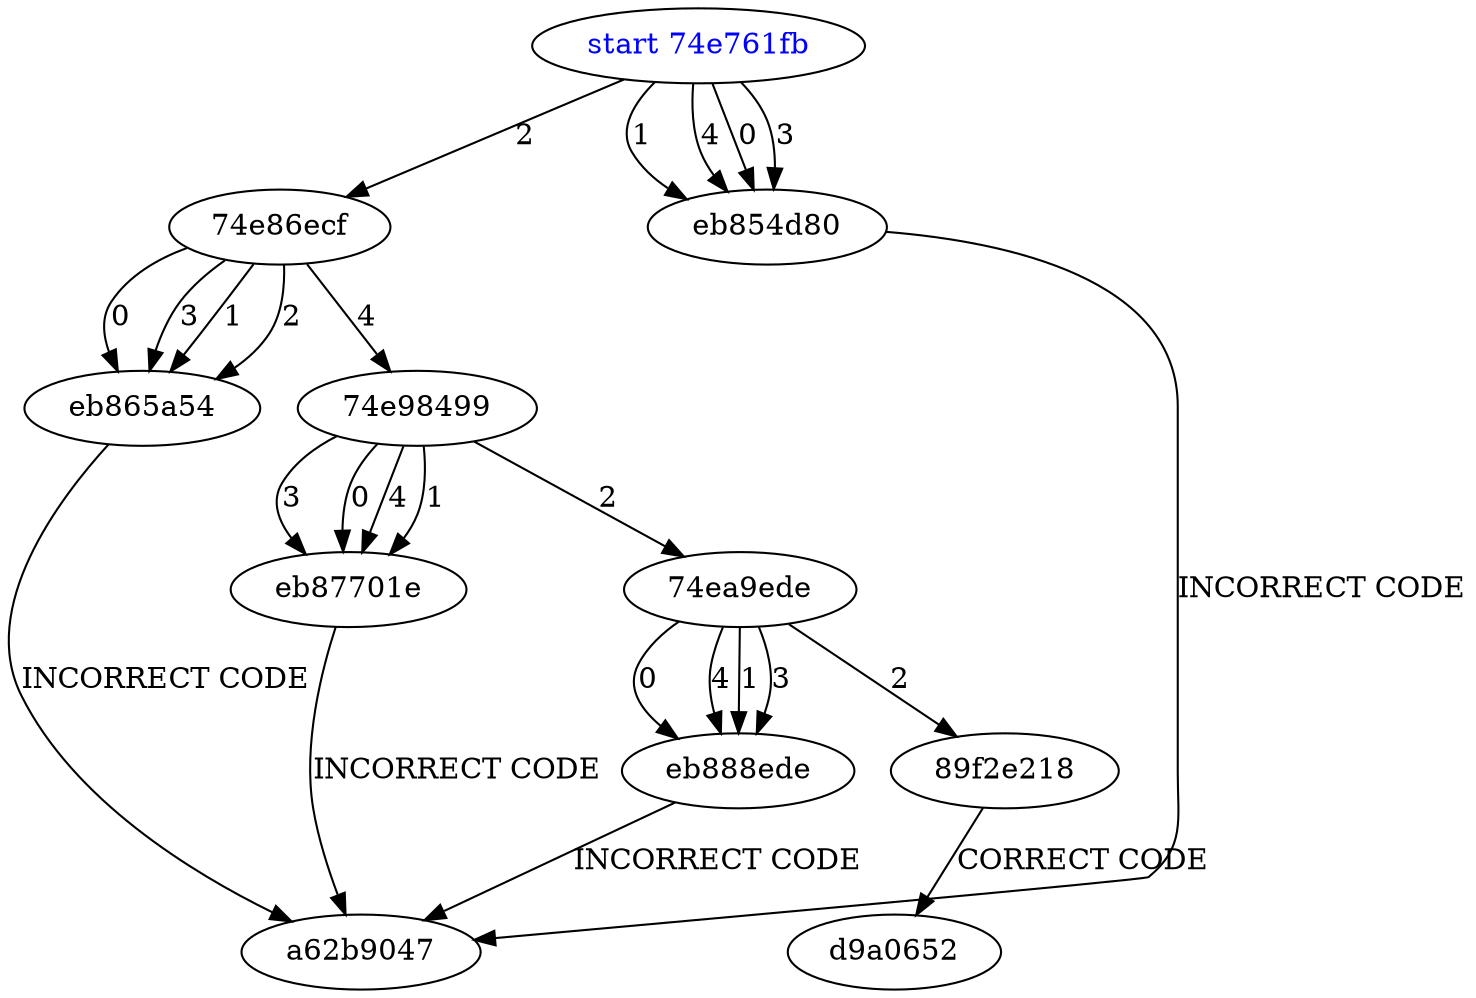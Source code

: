digraph safe_js {
  "74e98499" [label="74e98499"]
  "eb865a54" [label="eb865a54"]
  "74ea9ede" [label="74ea9ede"]
  "eb854d80" [label="eb854d80"]
  "eb888ede" [label="eb888ede"]
  "74e86ecf" [label="74e86ecf"]
  "eb87701e" [label="eb87701e"]
  "89f2e218" [label="89f2e218"]
  "74e761fb" [fontcolor=blue label="start 74e761fb"]
  "74e761fb" -> "eb854d80" [label="1"]
  "eb865a54" -> "a62b9047" [label="INCORRECT CODE"]
  "74ea9ede" -> "eb888ede" [label="1"]
  "74e761fb" -> "eb854d80" [label="4"]
  "74e761fb" -> "eb854d80" [label="0"]
  "74e98499" -> "74ea9ede" [label="2"]
  "74e761fb" -> "eb854d80" [label="3"]
  "eb888ede" -> "a62b9047" [label="INCORRECT CODE"]
  "74e86ecf" -> "eb865a54" [label="2"]
  "74e761fb" -> "74e86ecf" [label="2"]
  "74e86ecf" -> "74e98499" [label="4"]
  "74ea9ede" -> "eb888ede" [label="3"]
  "74e98499" -> "eb87701e" [label="3"]
  "74ea9ede" -> "eb888ede" [label="0"]
  "74e86ecf" -> "eb865a54" [label="0"]
  "74e98499" -> "eb87701e" [label="0"]
  "eb854d80" -> "a62b9047" [label="INCORRECT CODE"]
  "74e86ecf" -> "eb865a54" [label="3"]
  "eb87701e" -> "a62b9047" [label="INCORRECT CODE"]
  "89f2e218" -> "d9a0652" [label="CORRECT CODE"]
  "74e86ecf" -> "eb865a54" [label="1"]
  "74ea9ede" -> "eb888ede" [label="4"]
  "74ea9ede" -> "89f2e218" [label="2"]
  "74e98499" -> "eb87701e" [label="4"]
  "74e98499" -> "eb87701e" [label="1"]
}

